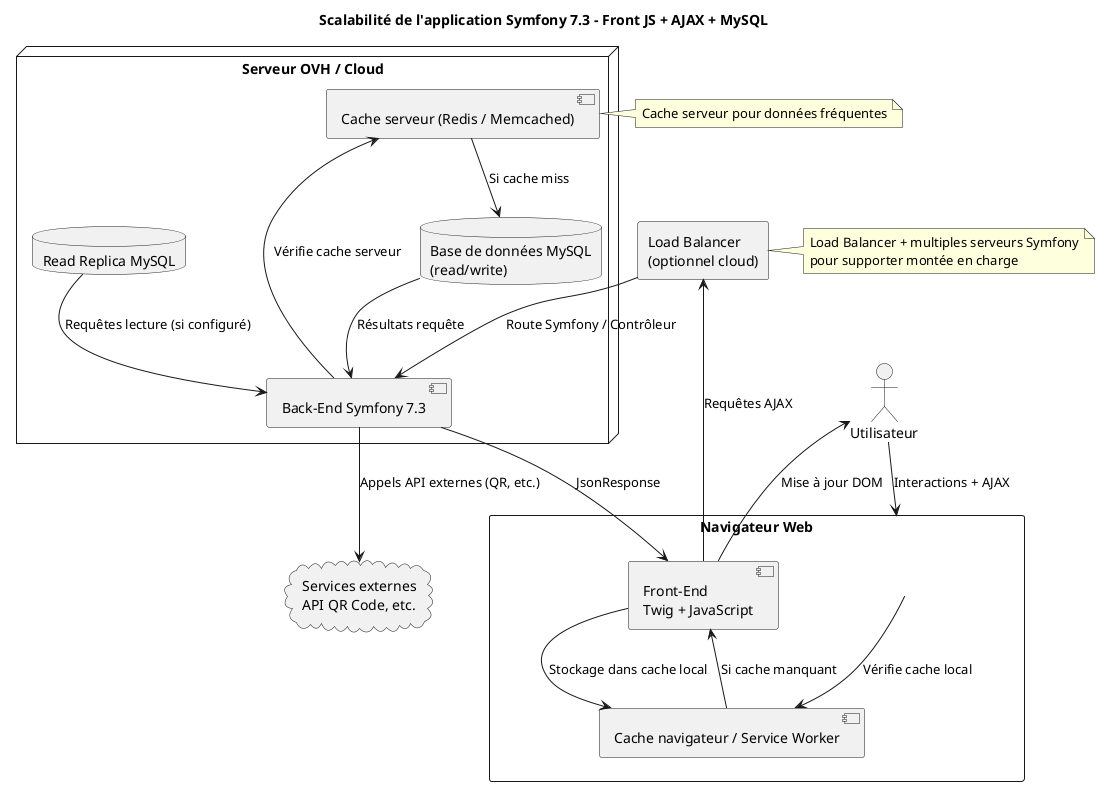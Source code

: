 @startuml
title Scalabilité de l'application Symfony 7.3 - Front JS + AJAX + MySQL

actor Utilisateur as U

rectangle "Navigateur Web" as Browser {
  component "Front-End\nTwig + JavaScript" as FE
  component "Cache navigateur / Service Worker" as FECache
}

node "Serveur OVH / Cloud" as Server {
  component "Back-End Symfony 7.3" as BE
  component "Cache serveur (Redis / Memcached)" as BECache
  database "Base de données MySQL\n(read/write)" as DB
  database "Read Replica MySQL" as DBReplica
}

cloud "Services externes\nAPI QR Code, etc." as Ext

rectangle "Load Balancer\n(optionnel cloud)" as LB

U --> Browser : Interactions + AJAX
Browser --> FECache : Vérifie cache local
FECache --> FE : Si cache manquant
FE --> LB : Requêtes AJAX
LB --> BE : Route Symfony / Contrôleur
BE --> BECache : Vérifie cache serveur
BECache --> DB : Si cache miss
DB --> BE : Résultats requête
DBReplica --> BE : Requêtes lecture (si configuré)
BE --> FE : JsonResponse
FE --> FECache : Stockage dans cache local
FE --> U : Mise à jour DOM
BE --> Ext : Appels API externes (QR, etc.)

note right of LB
  Load Balancer + multiples serveurs Symfony
  pour supporter montée en charge
end note

note right of BECache
  Cache serveur pour données fréquentes
end note

@enduml
